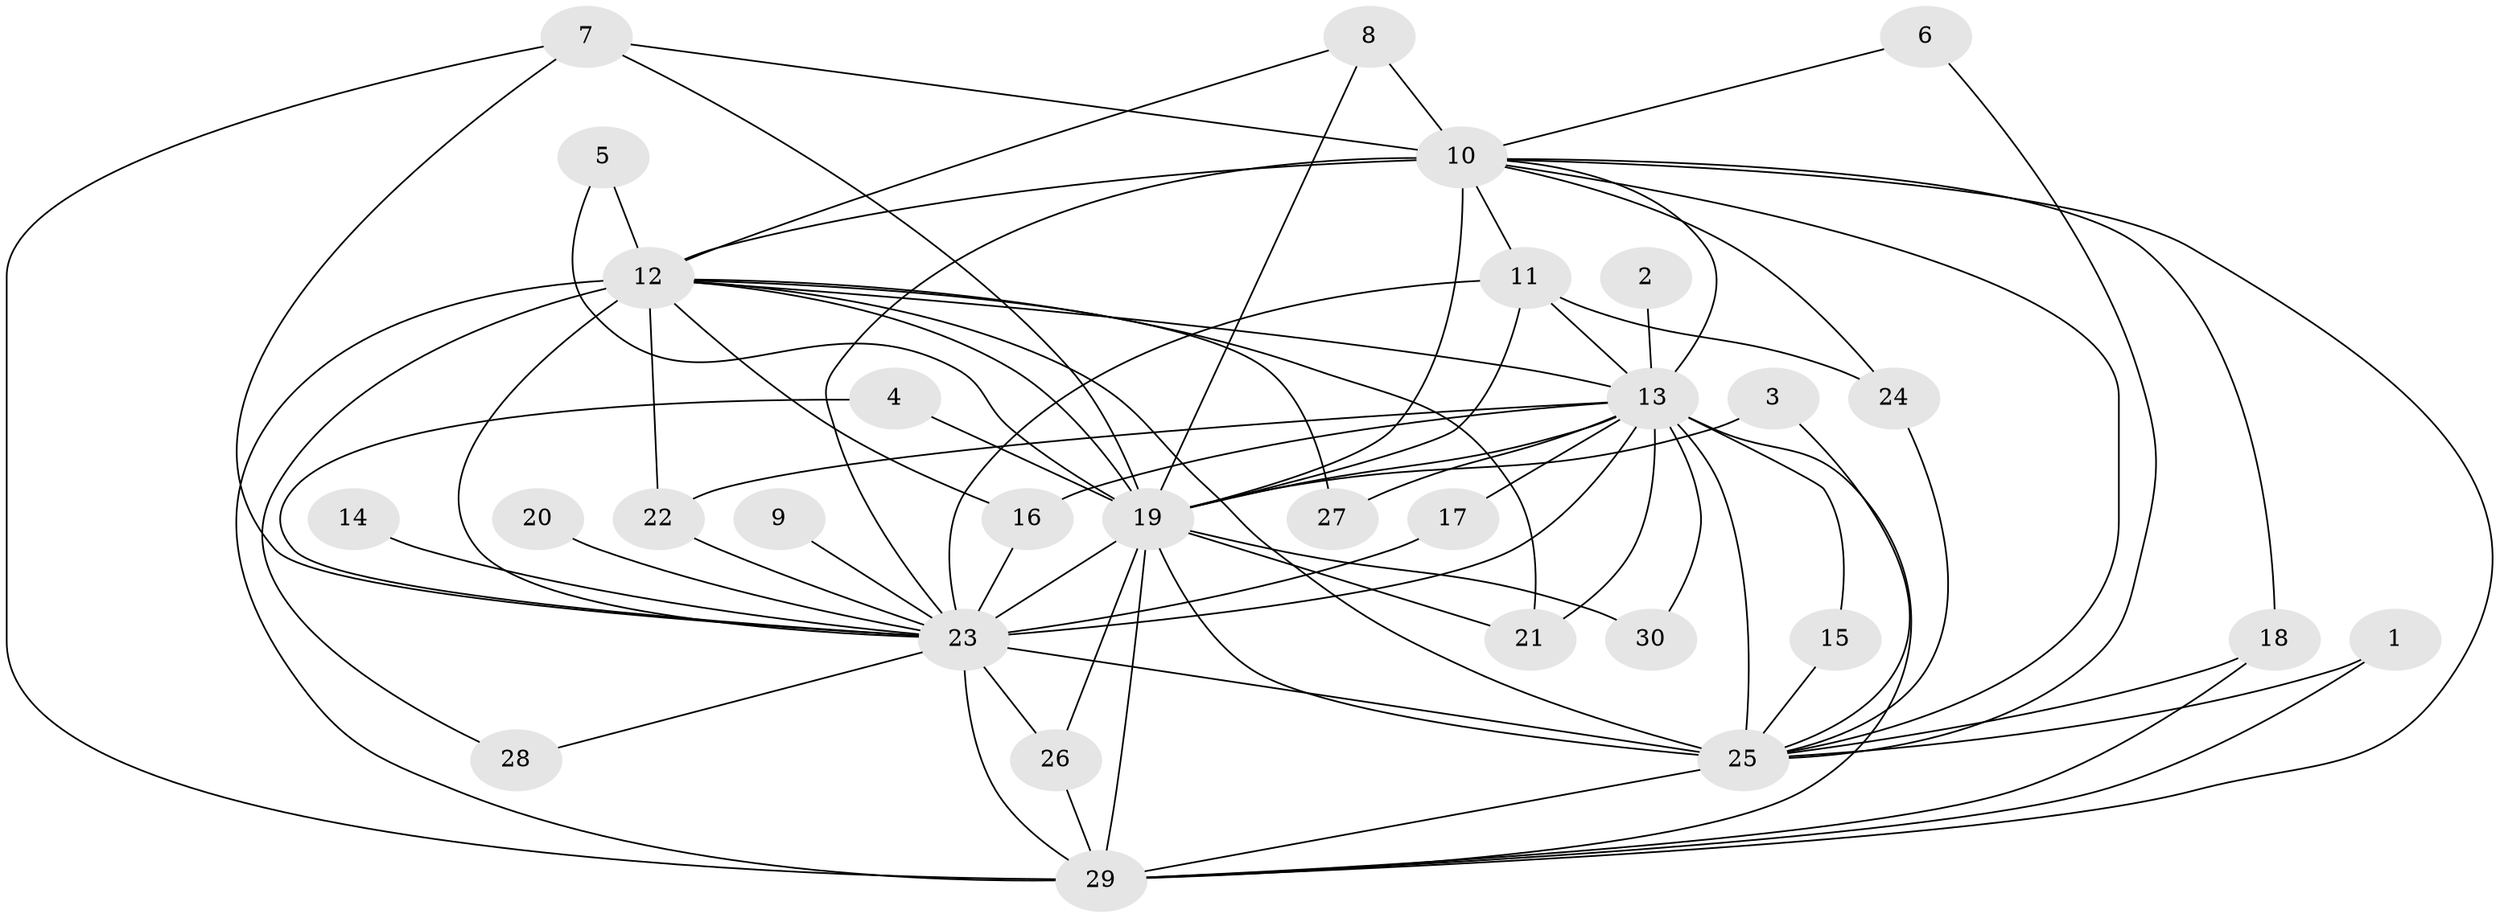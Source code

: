 // original degree distribution, {20: 0.03278688524590164, 15: 0.01639344262295082, 17: 0.03278688524590164, 18: 0.03278688524590164, 16: 0.03278688524590164, 14: 0.01639344262295082, 3: 0.21311475409836064, 2: 0.5573770491803278, 4: 0.06557377049180328}
// Generated by graph-tools (version 1.1) at 2025/49/03/09/25 03:49:40]
// undirected, 30 vertices, 74 edges
graph export_dot {
graph [start="1"]
  node [color=gray90,style=filled];
  1;
  2;
  3;
  4;
  5;
  6;
  7;
  8;
  9;
  10;
  11;
  12;
  13;
  14;
  15;
  16;
  17;
  18;
  19;
  20;
  21;
  22;
  23;
  24;
  25;
  26;
  27;
  28;
  29;
  30;
  1 -- 25 [weight=1.0];
  1 -- 29 [weight=1.0];
  2 -- 13 [weight=1.0];
  3 -- 19 [weight=1.0];
  3 -- 25 [weight=1.0];
  4 -- 19 [weight=1.0];
  4 -- 23 [weight=1.0];
  5 -- 12 [weight=1.0];
  5 -- 19 [weight=1.0];
  6 -- 10 [weight=1.0];
  6 -- 25 [weight=1.0];
  7 -- 10 [weight=1.0];
  7 -- 19 [weight=1.0];
  7 -- 23 [weight=1.0];
  7 -- 29 [weight=1.0];
  8 -- 10 [weight=1.0];
  8 -- 12 [weight=1.0];
  8 -- 19 [weight=1.0];
  9 -- 23 [weight=3.0];
  10 -- 11 [weight=1.0];
  10 -- 12 [weight=1.0];
  10 -- 13 [weight=1.0];
  10 -- 18 [weight=1.0];
  10 -- 19 [weight=2.0];
  10 -- 23 [weight=3.0];
  10 -- 24 [weight=1.0];
  10 -- 25 [weight=1.0];
  10 -- 29 [weight=1.0];
  11 -- 13 [weight=1.0];
  11 -- 19 [weight=1.0];
  11 -- 23 [weight=2.0];
  11 -- 24 [weight=1.0];
  12 -- 13 [weight=1.0];
  12 -- 16 [weight=2.0];
  12 -- 19 [weight=2.0];
  12 -- 21 [weight=1.0];
  12 -- 22 [weight=1.0];
  12 -- 23 [weight=4.0];
  12 -- 25 [weight=1.0];
  12 -- 27 [weight=1.0];
  12 -- 28 [weight=1.0];
  12 -- 29 [weight=1.0];
  13 -- 15 [weight=1.0];
  13 -- 16 [weight=1.0];
  13 -- 17 [weight=1.0];
  13 -- 19 [weight=2.0];
  13 -- 21 [weight=1.0];
  13 -- 22 [weight=1.0];
  13 -- 23 [weight=4.0];
  13 -- 25 [weight=1.0];
  13 -- 27 [weight=1.0];
  13 -- 29 [weight=1.0];
  13 -- 30 [weight=1.0];
  14 -- 23 [weight=2.0];
  15 -- 25 [weight=1.0];
  16 -- 23 [weight=1.0];
  17 -- 23 [weight=2.0];
  18 -- 25 [weight=2.0];
  18 -- 29 [weight=1.0];
  19 -- 21 [weight=1.0];
  19 -- 23 [weight=7.0];
  19 -- 25 [weight=2.0];
  19 -- 26 [weight=3.0];
  19 -- 29 [weight=2.0];
  19 -- 30 [weight=1.0];
  20 -- 23 [weight=2.0];
  22 -- 23 [weight=1.0];
  23 -- 25 [weight=4.0];
  23 -- 26 [weight=1.0];
  23 -- 28 [weight=1.0];
  23 -- 29 [weight=4.0];
  24 -- 25 [weight=1.0];
  25 -- 29 [weight=1.0];
  26 -- 29 [weight=1.0];
}
